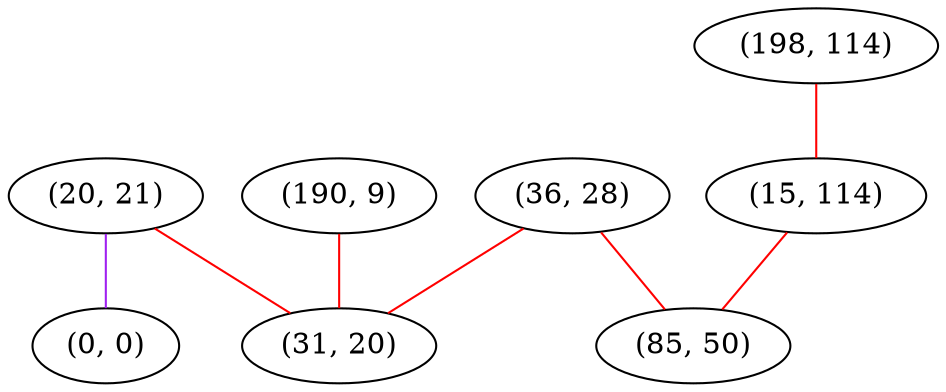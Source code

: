 graph "" {
"(36, 28)";
"(20, 21)";
"(190, 9)";
"(0, 0)";
"(198, 114)";
"(15, 114)";
"(31, 20)";
"(85, 50)";
"(36, 28)" -- "(31, 20)"  [color=red, key=0, weight=1];
"(36, 28)" -- "(85, 50)"  [color=red, key=0, weight=1];
"(20, 21)" -- "(31, 20)"  [color=red, key=0, weight=1];
"(20, 21)" -- "(0, 0)"  [color=purple, key=0, weight=4];
"(190, 9)" -- "(31, 20)"  [color=red, key=0, weight=1];
"(198, 114)" -- "(15, 114)"  [color=red, key=0, weight=1];
"(15, 114)" -- "(85, 50)"  [color=red, key=0, weight=1];
}
